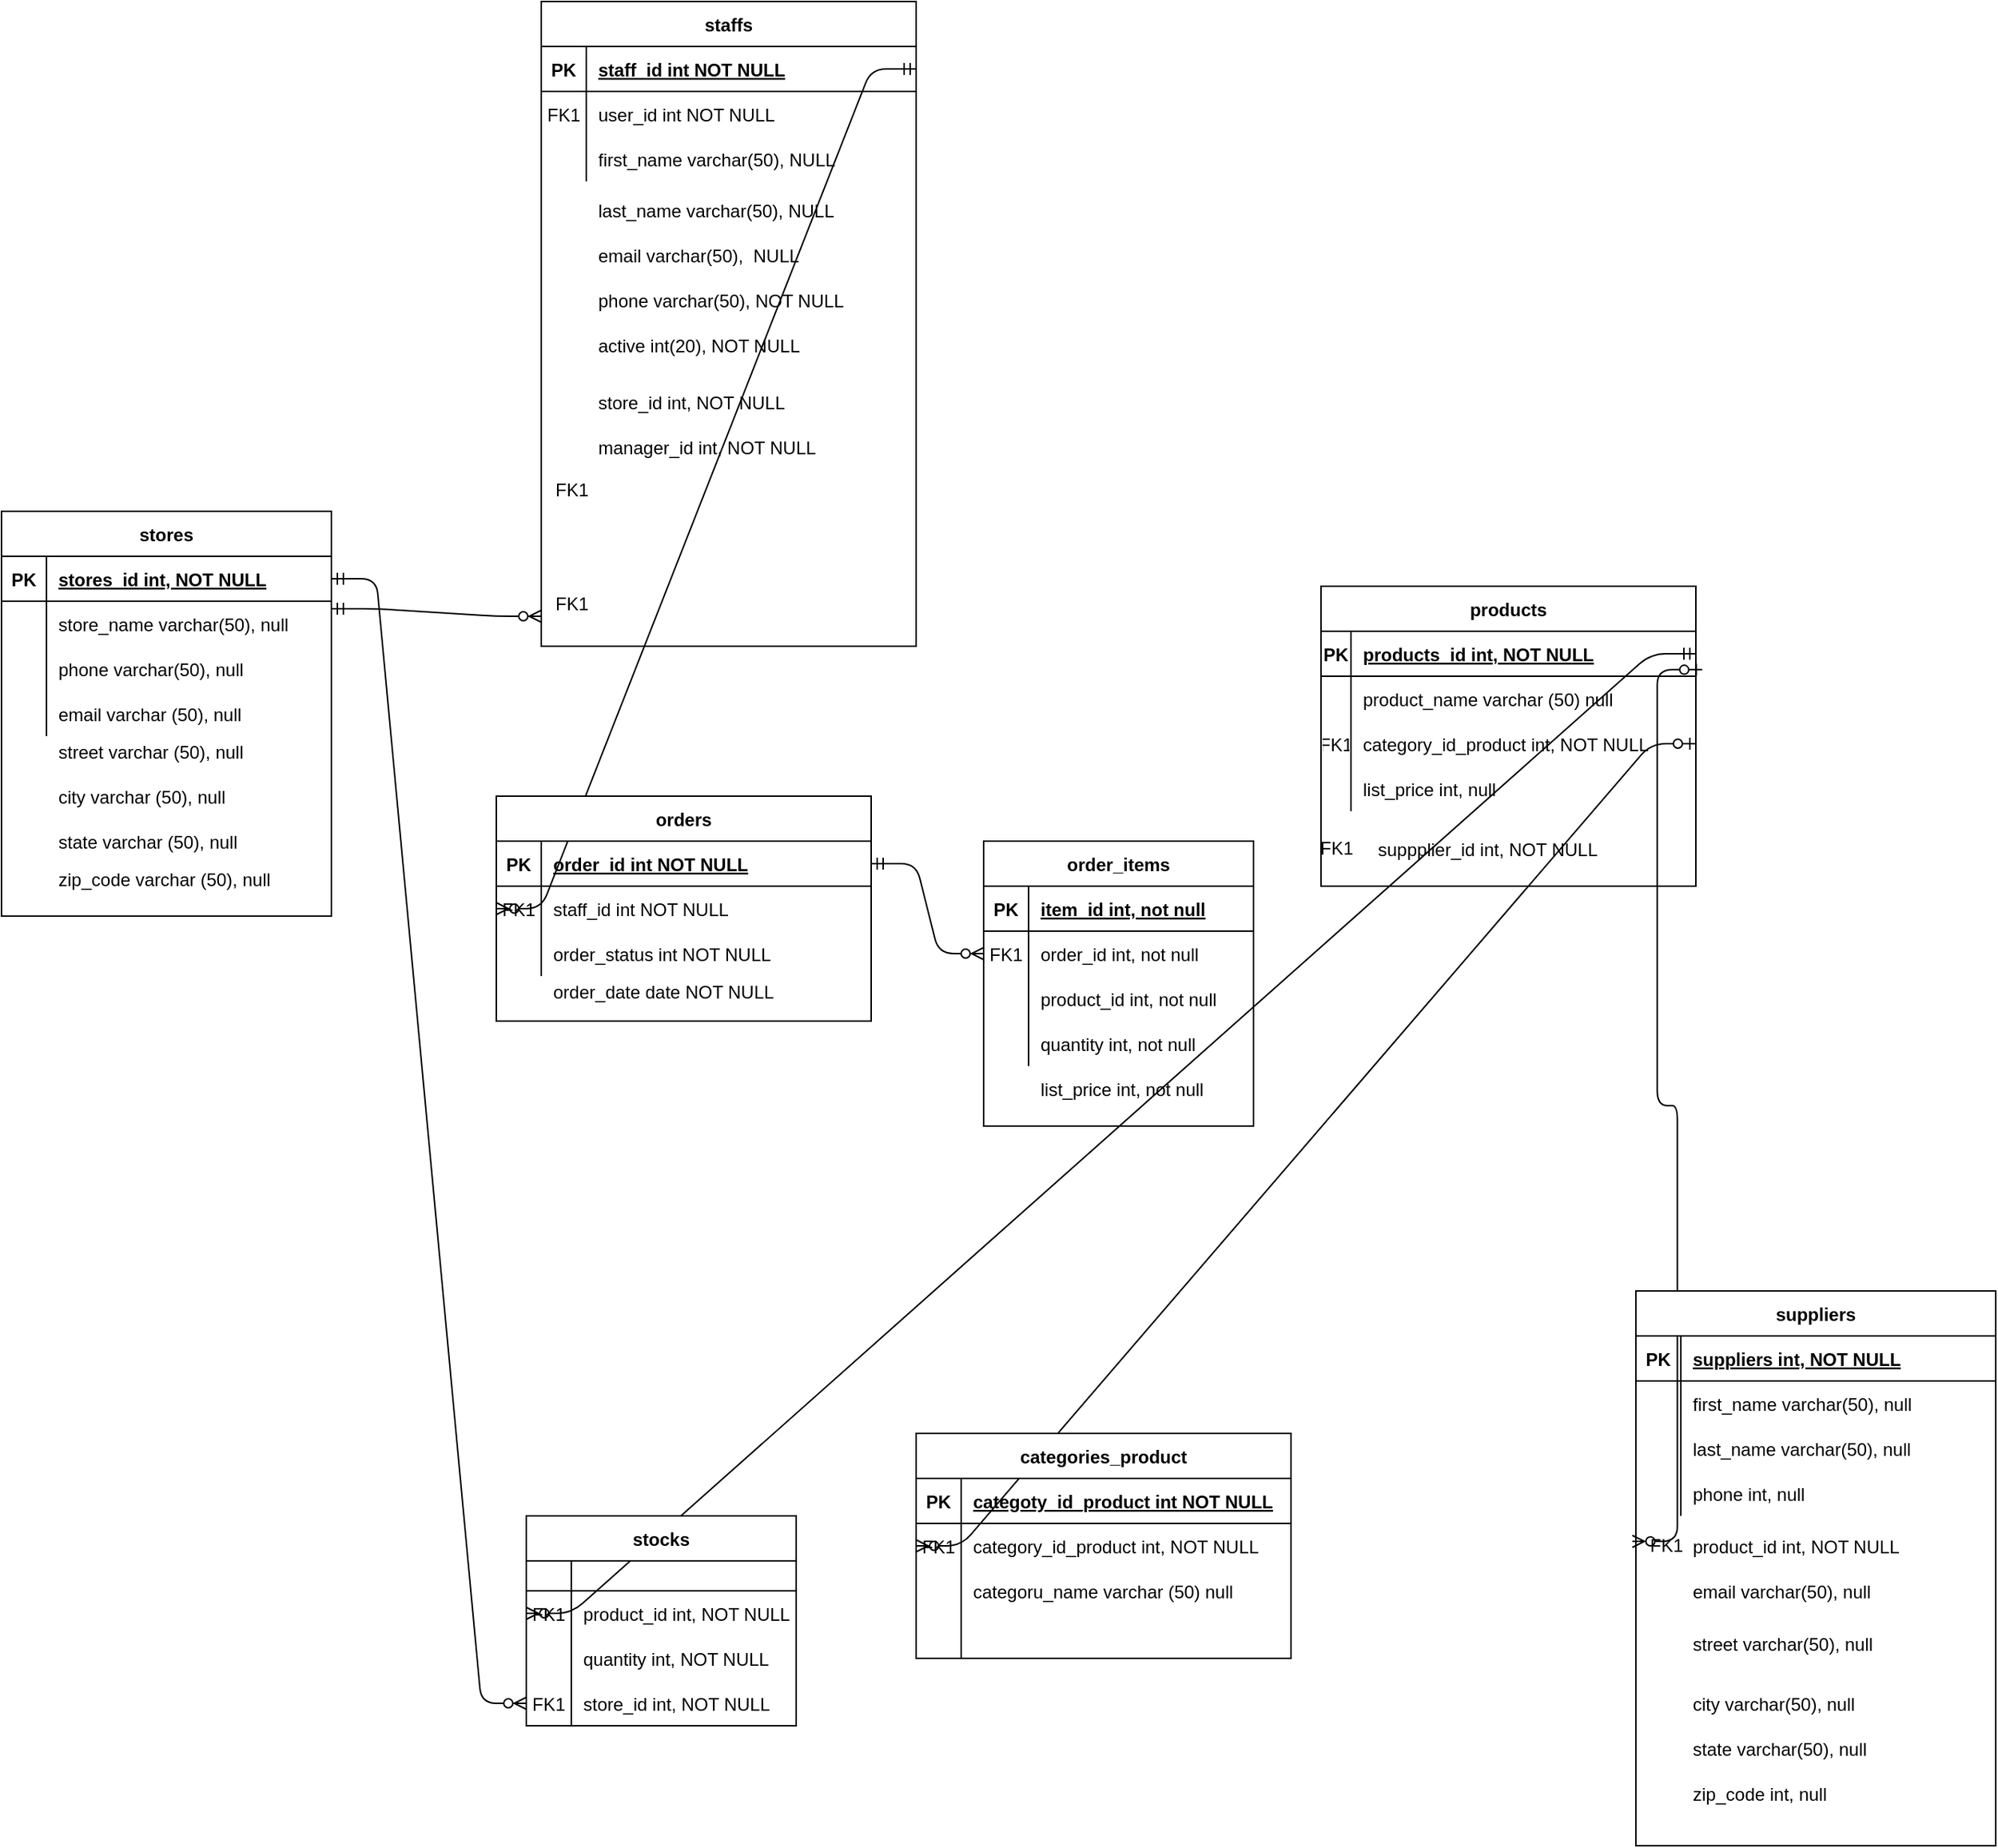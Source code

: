 <mxfile version="13.7.8" type="github">
  <diagram id="R2lEEEUBdFMjLlhIrx00" name="Page-1">
    <mxGraphModel dx="1304" dy="1667" grid="1" gridSize="10" guides="1" tooltips="1" connect="1" arrows="1" fold="1" page="1" pageScale="1" pageWidth="850" pageHeight="1100" math="0" shadow="0" extFonts="Permanent Marker^https://fonts.googleapis.com/css?family=Permanent+Marker">
      <root>
        <mxCell id="0" />
        <mxCell id="1" parent="0" />
        <mxCell id="LFZtAIbphkrmjU9u23mH-80" value="" style="edgeStyle=entityRelationEdgeStyle;fontSize=12;html=1;endArrow=ERzeroToMany;startArrow=ERmandOne;" parent="1" edge="1">
          <mxGeometry width="100" height="100" relative="1" as="geometry">
            <mxPoint x="310" y="375" as="sourcePoint" />
            <mxPoint x="450" y="380" as="targetPoint" />
          </mxGeometry>
        </mxCell>
        <mxCell id="LFZtAIbphkrmjU9u23mH-106" value="" style="edgeStyle=entityRelationEdgeStyle;fontSize=12;html=1;endArrow=ERzeroToMany;startArrow=ERmandOne;exitX=1;exitY=0.5;exitDx=0;exitDy=0;entryX=0;entryY=0.5;entryDx=0;entryDy=0;" parent="1" source="C-vyLk0tnHw3VtMMgP7b-14" target="LFZtAIbphkrmjU9u23mH-85" edge="1">
          <mxGeometry width="100" height="100" relative="1" as="geometry">
            <mxPoint x="395" y="790" as="sourcePoint" />
            <mxPoint x="130" y="645" as="targetPoint" />
          </mxGeometry>
        </mxCell>
        <mxCell id="LFZtAIbphkrmjU9u23mH-135" value="" style="edgeStyle=entityRelationEdgeStyle;fontSize=12;html=1;endArrow=ERzeroToMany;startArrow=ERmandOne;entryX=0;entryY=0.5;entryDx=0;entryDy=0;exitX=1;exitY=0.5;exitDx=0;exitDy=0;" parent="1" source="LFZtAIbphkrmjU9u23mH-43" target="LFZtAIbphkrmjU9u23mH-132" edge="1">
          <mxGeometry width="100" height="100" relative="1" as="geometry">
            <mxPoint x="326" y="350" as="sourcePoint" />
            <mxPoint x="840" y="450" as="targetPoint" />
          </mxGeometry>
        </mxCell>
        <mxCell id="LFZtAIbphkrmjU9u23mH-155" value="" style="edgeStyle=entityRelationEdgeStyle;fontSize=12;html=1;endArrow=ERzeroToMany;startArrow=ERmandOne;exitX=1;exitY=0.5;exitDx=0;exitDy=0;entryX=0;entryY=0.5;entryDx=0;entryDy=0;" parent="1" source="LFZtAIbphkrmjU9u23mH-141" target="LFZtAIbphkrmjU9u23mH-126" edge="1">
          <mxGeometry width="100" height="100" relative="1" as="geometry">
            <mxPoint x="40" y="870" as="sourcePoint" />
            <mxPoint x="280" y="930" as="targetPoint" />
          </mxGeometry>
        </mxCell>
        <mxCell id="LFZtAIbphkrmjU9u23mH-169" value="" style="edgeStyle=entityRelationEdgeStyle;fontSize=12;html=1;endArrow=ERzeroToMany;startArrow=ERzeroToOne;entryX=0;entryY=0.5;entryDx=0;entryDy=0;exitX=1;exitY=0.5;exitDx=0;exitDy=0;" parent="1" source="LFZtAIbphkrmjU9u23mH-147" target="LFZtAIbphkrmjU9u23mH-160" edge="1">
          <mxGeometry width="100" height="100" relative="1" as="geometry">
            <mxPoint x="1290" y="570" as="sourcePoint" />
            <mxPoint x="1050" y="830" as="targetPoint" />
          </mxGeometry>
        </mxCell>
        <mxCell id="LFZtAIbphkrmjU9u23mH-190" value="" style="edgeStyle=entityRelationEdgeStyle;fontSize=12;html=1;endArrow=ERzeroToMany;startArrow=ERzeroToOne;entryX=-0.058;entryY=0.35;entryDx=0;entryDy=0;entryPerimeter=0;exitX=1.017;exitY=-0.144;exitDx=0;exitDy=0;exitPerimeter=0;" parent="1" source="LFZtAIbphkrmjU9u23mH-144" target="LFZtAIbphkrmjU9u23mH-189" edge="1">
          <mxGeometry width="100" height="100" relative="1" as="geometry">
            <mxPoint x="1350" y="650" as="sourcePoint" />
            <mxPoint x="800" y="850" as="targetPoint" />
          </mxGeometry>
        </mxCell>
        <mxCell id="LFZtAIbphkrmjU9u23mH-193" value="" style="edgeStyle=entityRelationEdgeStyle;fontSize=12;html=1;endArrow=ERzeroToMany;startArrow=ERmandOne;exitX=1;exitY=0.5;exitDx=0;exitDy=0;entryX=0;entryY=0.5;entryDx=0;entryDy=0;" parent="1" source="C-vyLk0tnHw3VtMMgP7b-3" edge="1" target="C-vyLk0tnHw3VtMMgP7b-17">
          <mxGeometry width="100" height="100" relative="1" as="geometry">
            <mxPoint x="740" y="344" as="sourcePoint" />
            <mxPoint x="410" y="580" as="targetPoint" />
          </mxGeometry>
        </mxCell>
        <mxCell id="rHVu-XYcqnVRSP4EcwEc-2" value="" style="group" parent="1" vertex="1" connectable="0">
          <mxGeometry x="90" y="310" width="220" height="270" as="geometry" />
        </mxCell>
        <mxCell id="LFZtAIbphkrmjU9u23mH-42" value="stores" style="shape=table;startSize=30;container=1;collapsible=1;childLayout=tableLayout;fixedRows=1;rowLines=0;fontStyle=1;align=center;resizeLast=1;" parent="rHVu-XYcqnVRSP4EcwEc-2" vertex="1">
          <mxGeometry width="220" height="270" as="geometry" />
        </mxCell>
        <mxCell id="LFZtAIbphkrmjU9u23mH-43" value="" style="shape=partialRectangle;collapsible=0;dropTarget=0;pointerEvents=0;fillColor=none;top=0;left=0;bottom=1;right=0;points=[[0,0.5],[1,0.5]];portConstraint=eastwest;" parent="LFZtAIbphkrmjU9u23mH-42" vertex="1">
          <mxGeometry y="30" width="220" height="30" as="geometry" />
        </mxCell>
        <mxCell id="LFZtAIbphkrmjU9u23mH-44" value="PK" style="shape=partialRectangle;connectable=0;fillColor=none;top=0;left=0;bottom=0;right=0;fontStyle=1;overflow=hidden;" parent="LFZtAIbphkrmjU9u23mH-43" vertex="1">
          <mxGeometry width="30" height="30" as="geometry" />
        </mxCell>
        <mxCell id="LFZtAIbphkrmjU9u23mH-45" value="stores_id int, NOT NULL" style="shape=partialRectangle;connectable=0;fillColor=none;top=0;left=0;bottom=0;right=0;align=left;spacingLeft=6;fontStyle=5;overflow=hidden;" parent="LFZtAIbphkrmjU9u23mH-43" vertex="1">
          <mxGeometry x="30" width="190" height="30" as="geometry" />
        </mxCell>
        <mxCell id="LFZtAIbphkrmjU9u23mH-46" value="" style="shape=partialRectangle;collapsible=0;dropTarget=0;pointerEvents=0;fillColor=none;top=0;left=0;bottom=0;right=0;points=[[0,0.5],[1,0.5]];portConstraint=eastwest;" parent="LFZtAIbphkrmjU9u23mH-42" vertex="1">
          <mxGeometry y="60" width="220" height="30" as="geometry" />
        </mxCell>
        <mxCell id="LFZtAIbphkrmjU9u23mH-47" value="" style="shape=partialRectangle;connectable=0;fillColor=none;top=0;left=0;bottom=0;right=0;editable=1;overflow=hidden;" parent="LFZtAIbphkrmjU9u23mH-46" vertex="1">
          <mxGeometry width="30" height="30" as="geometry" />
        </mxCell>
        <mxCell id="LFZtAIbphkrmjU9u23mH-48" value="store_name varchar(50), null" style="shape=partialRectangle;connectable=0;fillColor=none;top=0;left=0;bottom=0;right=0;align=left;spacingLeft=6;overflow=hidden;" parent="LFZtAIbphkrmjU9u23mH-46" vertex="1">
          <mxGeometry x="30" width="190" height="30" as="geometry" />
        </mxCell>
        <mxCell id="LFZtAIbphkrmjU9u23mH-49" value="" style="shape=partialRectangle;collapsible=0;dropTarget=0;pointerEvents=0;fillColor=none;top=0;left=0;bottom=0;right=0;points=[[0,0.5],[1,0.5]];portConstraint=eastwest;" parent="LFZtAIbphkrmjU9u23mH-42" vertex="1">
          <mxGeometry y="90" width="220" height="30" as="geometry" />
        </mxCell>
        <mxCell id="LFZtAIbphkrmjU9u23mH-50" value="" style="shape=partialRectangle;connectable=0;fillColor=none;top=0;left=0;bottom=0;right=0;editable=1;overflow=hidden;" parent="LFZtAIbphkrmjU9u23mH-49" vertex="1">
          <mxGeometry width="30" height="30" as="geometry" />
        </mxCell>
        <mxCell id="LFZtAIbphkrmjU9u23mH-51" value="phone varchar(50), null" style="shape=partialRectangle;connectable=0;fillColor=none;top=0;left=0;bottom=0;right=0;align=left;spacingLeft=6;overflow=hidden;" parent="LFZtAIbphkrmjU9u23mH-49" vertex="1">
          <mxGeometry x="30" width="190" height="30" as="geometry" />
        </mxCell>
        <mxCell id="LFZtAIbphkrmjU9u23mH-52" value="" style="shape=partialRectangle;collapsible=0;dropTarget=0;pointerEvents=0;fillColor=none;top=0;left=0;bottom=0;right=0;points=[[0,0.5],[1,0.5]];portConstraint=eastwest;" parent="LFZtAIbphkrmjU9u23mH-42" vertex="1">
          <mxGeometry y="120" width="220" height="30" as="geometry" />
        </mxCell>
        <mxCell id="LFZtAIbphkrmjU9u23mH-53" value="" style="shape=partialRectangle;connectable=0;fillColor=none;top=0;left=0;bottom=0;right=0;editable=1;overflow=hidden;" parent="LFZtAIbphkrmjU9u23mH-52" vertex="1">
          <mxGeometry width="30" height="30" as="geometry" />
        </mxCell>
        <mxCell id="LFZtAIbphkrmjU9u23mH-54" value="email varchar (50), null" style="shape=partialRectangle;connectable=0;fillColor=none;top=0;left=0;bottom=0;right=0;align=left;spacingLeft=6;overflow=hidden;" parent="LFZtAIbphkrmjU9u23mH-52" vertex="1">
          <mxGeometry x="30" width="190" height="30" as="geometry" />
        </mxCell>
        <mxCell id="LFZtAIbphkrmjU9u23mH-68" value="" style="shape=partialRectangle;collapsible=0;dropTarget=0;pointerEvents=0;fillColor=none;top=0;left=0;bottom=0;right=0;points=[[0,0.5],[1,0.5]];portConstraint=eastwest;" parent="rHVu-XYcqnVRSP4EcwEc-2" vertex="1">
          <mxGeometry y="145" width="220" height="30" as="geometry" />
        </mxCell>
        <mxCell id="LFZtAIbphkrmjU9u23mH-69" value="" style="shape=partialRectangle;connectable=0;fillColor=none;top=0;left=0;bottom=0;right=0;editable=1;overflow=hidden;" parent="LFZtAIbphkrmjU9u23mH-68" vertex="1">
          <mxGeometry width="30" height="30" as="geometry" />
        </mxCell>
        <mxCell id="LFZtAIbphkrmjU9u23mH-70" value="street varchar (50), null" style="shape=partialRectangle;connectable=0;fillColor=none;top=0;left=0;bottom=0;right=0;align=left;spacingLeft=6;overflow=hidden;" parent="LFZtAIbphkrmjU9u23mH-68" vertex="1">
          <mxGeometry x="30" width="190" height="30" as="geometry" />
        </mxCell>
        <mxCell id="LFZtAIbphkrmjU9u23mH-71" value="" style="shape=partialRectangle;collapsible=0;dropTarget=0;pointerEvents=0;fillColor=none;top=0;left=0;bottom=0;right=0;points=[[0,0.5],[1,0.5]];portConstraint=eastwest;" parent="rHVu-XYcqnVRSP4EcwEc-2" vertex="1">
          <mxGeometry y="175" width="220" height="30" as="geometry" />
        </mxCell>
        <mxCell id="LFZtAIbphkrmjU9u23mH-72" value="" style="shape=partialRectangle;connectable=0;fillColor=none;top=0;left=0;bottom=0;right=0;editable=1;overflow=hidden;" parent="LFZtAIbphkrmjU9u23mH-71" vertex="1">
          <mxGeometry width="30" height="30" as="geometry" />
        </mxCell>
        <mxCell id="LFZtAIbphkrmjU9u23mH-73" value="city varchar (50), null" style="shape=partialRectangle;connectable=0;fillColor=none;top=0;left=0;bottom=0;right=0;align=left;spacingLeft=6;overflow=hidden;" parent="LFZtAIbphkrmjU9u23mH-71" vertex="1">
          <mxGeometry x="30" width="190" height="30" as="geometry" />
        </mxCell>
        <mxCell id="LFZtAIbphkrmjU9u23mH-74" value="" style="shape=partialRectangle;collapsible=0;dropTarget=0;pointerEvents=0;fillColor=none;top=0;left=0;bottom=0;right=0;points=[[0,0.5],[1,0.5]];portConstraint=eastwest;" parent="rHVu-XYcqnVRSP4EcwEc-2" vertex="1">
          <mxGeometry y="205" width="220" height="30" as="geometry" />
        </mxCell>
        <mxCell id="LFZtAIbphkrmjU9u23mH-75" value="" style="shape=partialRectangle;connectable=0;fillColor=none;top=0;left=0;bottom=0;right=0;editable=1;overflow=hidden;" parent="LFZtAIbphkrmjU9u23mH-74" vertex="1">
          <mxGeometry width="30" height="30" as="geometry" />
        </mxCell>
        <mxCell id="LFZtAIbphkrmjU9u23mH-76" value="state varchar (50), null" style="shape=partialRectangle;connectable=0;fillColor=none;top=0;left=0;bottom=0;right=0;align=left;spacingLeft=6;overflow=hidden;" parent="LFZtAIbphkrmjU9u23mH-74" vertex="1">
          <mxGeometry x="30" width="190" height="30" as="geometry" />
        </mxCell>
        <mxCell id="LFZtAIbphkrmjU9u23mH-77" value="" style="shape=partialRectangle;collapsible=0;dropTarget=0;pointerEvents=0;fillColor=none;top=0;left=0;bottom=0;right=0;points=[[0,0.5],[1,0.5]];portConstraint=eastwest;" parent="rHVu-XYcqnVRSP4EcwEc-2" vertex="1">
          <mxGeometry y="230" width="220" height="30" as="geometry" />
        </mxCell>
        <mxCell id="LFZtAIbphkrmjU9u23mH-78" value="" style="shape=partialRectangle;connectable=0;fillColor=none;top=0;left=0;bottom=0;right=0;editable=1;overflow=hidden;" parent="LFZtAIbphkrmjU9u23mH-77" vertex="1">
          <mxGeometry width="30" height="30" as="geometry" />
        </mxCell>
        <mxCell id="LFZtAIbphkrmjU9u23mH-79" value="zip_code varchar (50), null" style="shape=partialRectangle;connectable=0;fillColor=none;top=0;left=0;bottom=0;right=0;align=left;spacingLeft=6;overflow=hidden;" parent="LFZtAIbphkrmjU9u23mH-77" vertex="1">
          <mxGeometry x="30" width="190" height="30" as="geometry" />
        </mxCell>
        <mxCell id="rHVu-XYcqnVRSP4EcwEc-4" value="" style="group" parent="1" vertex="1" connectable="0">
          <mxGeometry x="450" y="-30" width="250" height="430" as="geometry" />
        </mxCell>
        <mxCell id="C-vyLk0tnHw3VtMMgP7b-2" value="staffs" style="shape=table;startSize=30;container=1;collapsible=1;childLayout=tableLayout;fixedRows=1;rowLines=0;fontStyle=1;align=center;resizeLast=1;" parent="rHVu-XYcqnVRSP4EcwEc-4" vertex="1">
          <mxGeometry width="250" height="430.0" as="geometry" />
        </mxCell>
        <mxCell id="C-vyLk0tnHw3VtMMgP7b-3" value="" style="shape=partialRectangle;collapsible=0;dropTarget=0;pointerEvents=0;fillColor=none;points=[[0,0.5],[1,0.5]];portConstraint=eastwest;top=0;left=0;right=0;bottom=1;" parent="C-vyLk0tnHw3VtMMgP7b-2" vertex="1">
          <mxGeometry y="30" width="250" height="30" as="geometry" />
        </mxCell>
        <mxCell id="C-vyLk0tnHw3VtMMgP7b-4" value="PK" style="shape=partialRectangle;overflow=hidden;connectable=0;fillColor=none;top=0;left=0;bottom=0;right=0;fontStyle=1;" parent="C-vyLk0tnHw3VtMMgP7b-3" vertex="1">
          <mxGeometry width="30" height="30" as="geometry" />
        </mxCell>
        <mxCell id="C-vyLk0tnHw3VtMMgP7b-5" value="staff_id int NOT NULL" style="shape=partialRectangle;overflow=hidden;connectable=0;fillColor=none;top=0;left=0;bottom=0;right=0;align=left;spacingLeft=6;fontStyle=5;" parent="C-vyLk0tnHw3VtMMgP7b-3" vertex="1">
          <mxGeometry x="30" width="220" height="30" as="geometry" />
        </mxCell>
        <mxCell id="C-vyLk0tnHw3VtMMgP7b-6" value="" style="shape=partialRectangle;collapsible=0;dropTarget=0;pointerEvents=0;fillColor=none;points=[[0,0.5],[1,0.5]];portConstraint=eastwest;top=0;left=0;right=0;bottom=0;" parent="C-vyLk0tnHw3VtMMgP7b-2" vertex="1">
          <mxGeometry y="60" width="250" height="30" as="geometry" />
        </mxCell>
        <mxCell id="C-vyLk0tnHw3VtMMgP7b-7" value="FK1" style="shape=partialRectangle;overflow=hidden;connectable=0;fillColor=none;top=0;left=0;bottom=0;right=0;" parent="C-vyLk0tnHw3VtMMgP7b-6" vertex="1">
          <mxGeometry width="30" height="30" as="geometry" />
        </mxCell>
        <mxCell id="C-vyLk0tnHw3VtMMgP7b-8" value="user_id int NOT NULL" style="shape=partialRectangle;overflow=hidden;connectable=0;fillColor=none;top=0;left=0;bottom=0;right=0;align=left;spacingLeft=6;" parent="C-vyLk0tnHw3VtMMgP7b-6" vertex="1">
          <mxGeometry x="30" width="220" height="30" as="geometry" />
        </mxCell>
        <mxCell id="C-vyLk0tnHw3VtMMgP7b-9" value="" style="shape=partialRectangle;collapsible=0;dropTarget=0;pointerEvents=0;fillColor=none;points=[[0,0.5],[1,0.5]];portConstraint=eastwest;top=0;left=0;right=0;bottom=0;" parent="C-vyLk0tnHw3VtMMgP7b-2" vertex="1">
          <mxGeometry y="90" width="250" height="30" as="geometry" />
        </mxCell>
        <mxCell id="C-vyLk0tnHw3VtMMgP7b-10" value="" style="shape=partialRectangle;overflow=hidden;connectable=0;fillColor=none;top=0;left=0;bottom=0;right=0;" parent="C-vyLk0tnHw3VtMMgP7b-9" vertex="1">
          <mxGeometry width="30" height="30" as="geometry" />
        </mxCell>
        <mxCell id="C-vyLk0tnHw3VtMMgP7b-11" value="first_name varchar(50), NULL" style="shape=partialRectangle;overflow=hidden;connectable=0;fillColor=none;top=0;left=0;bottom=0;right=0;align=left;spacingLeft=6;" parent="C-vyLk0tnHw3VtMMgP7b-9" vertex="1">
          <mxGeometry x="30" width="220" height="30" as="geometry" />
        </mxCell>
        <mxCell id="LFZtAIbphkrmjU9u23mH-25" value="last_name varchar(50), NULL" style="shape=partialRectangle;overflow=hidden;connectable=0;fillColor=none;top=0;left=0;bottom=0;right=0;align=left;spacingLeft=6;" parent="rHVu-XYcqnVRSP4EcwEc-4" vertex="1">
          <mxGeometry x="30" y="120.005" width="220" height="37.941" as="geometry" />
        </mxCell>
        <mxCell id="LFZtAIbphkrmjU9u23mH-26" value="email varchar(50),  NULL" style="shape=partialRectangle;overflow=hidden;connectable=0;fillColor=none;top=0;left=0;bottom=0;right=0;align=left;spacingLeft=6;" parent="rHVu-XYcqnVRSP4EcwEc-4" vertex="1">
          <mxGeometry x="30" y="149.996" width="220" height="37.941" as="geometry" />
        </mxCell>
        <mxCell id="LFZtAIbphkrmjU9u23mH-27" value="phone varchar(50), NOT NULL" style="shape=partialRectangle;overflow=hidden;connectable=0;fillColor=none;top=0;left=0;bottom=0;right=0;align=left;spacingLeft=6;" parent="rHVu-XYcqnVRSP4EcwEc-4" vertex="1">
          <mxGeometry x="30" y="179.997" width="220" height="37.941" as="geometry" />
        </mxCell>
        <mxCell id="LFZtAIbphkrmjU9u23mH-28" value="active int(20), NOT NULL" style="shape=partialRectangle;overflow=hidden;connectable=0;fillColor=none;top=0;left=0;bottom=0;right=0;align=left;spacingLeft=6;" parent="rHVu-XYcqnVRSP4EcwEc-4" vertex="1">
          <mxGeometry x="30" y="209.998" width="220" height="37.941" as="geometry" />
        </mxCell>
        <mxCell id="LFZtAIbphkrmjU9u23mH-29" value="store_id int, NOT NULL" style="shape=partialRectangle;overflow=hidden;connectable=0;fillColor=none;top=0;left=0;bottom=0;right=0;align=left;spacingLeft=6;" parent="rHVu-XYcqnVRSP4EcwEc-4" vertex="1">
          <mxGeometry x="30" y="247.939" width="220" height="37.941" as="geometry" />
        </mxCell>
        <mxCell id="LFZtAIbphkrmjU9u23mH-30" value="manager_id int, NOT NULL" style="shape=partialRectangle;overflow=hidden;connectable=0;fillColor=none;top=0;left=0;bottom=0;right=0;align=left;spacingLeft=6;" parent="rHVu-XYcqnVRSP4EcwEc-4" vertex="1">
          <mxGeometry x="30" y="278.231" width="220" height="37.941" as="geometry" />
        </mxCell>
        <mxCell id="LFZtAIbphkrmjU9u23mH-33" value="FK1" style="text;html=1;align=center;verticalAlign=middle;resizable=0;points=[];autosize=1;" parent="rHVu-XYcqnVRSP4EcwEc-4" vertex="1">
          <mxGeometry y="392.059" width="40" height="20" as="geometry" />
        </mxCell>
        <mxCell id="LFZtAIbphkrmjU9u23mH-34" value="FK1" style="text;html=1;align=center;verticalAlign=middle;resizable=0;points=[];autosize=1;" parent="rHVu-XYcqnVRSP4EcwEc-4" vertex="1">
          <mxGeometry y="316.176" width="40" height="20" as="geometry" />
        </mxCell>
        <mxCell id="rHVu-XYcqnVRSP4EcwEc-6" value="" style="group" parent="1" vertex="1" connectable="0">
          <mxGeometry x="970" y="360" width="250" height="200" as="geometry" />
        </mxCell>
        <mxCell id="LFZtAIbphkrmjU9u23mH-153" value="suppplier_id int, NOT NULL" style="shape=partialRectangle;connectable=0;fillColor=none;top=0;left=0;bottom=0;right=0;align=left;spacingLeft=6;overflow=hidden;" parent="rHVu-XYcqnVRSP4EcwEc-6" vertex="1">
          <mxGeometry x="30" y="160" width="220" height="30" as="geometry" />
        </mxCell>
        <mxCell id="LFZtAIbphkrmjU9u23mH-154" value="FK1" style="text;html=1;align=center;verticalAlign=middle;resizable=0;points=[];autosize=1;" parent="rHVu-XYcqnVRSP4EcwEc-6" vertex="1">
          <mxGeometry x="-10" y="165" width="40" height="20" as="geometry" />
        </mxCell>
        <mxCell id="LFZtAIbphkrmjU9u23mH-140" value="products" style="shape=table;startSize=30;container=1;collapsible=1;childLayout=tableLayout;fixedRows=1;rowLines=0;fontStyle=1;align=center;resizeLast=1;" parent="rHVu-XYcqnVRSP4EcwEc-6" vertex="1">
          <mxGeometry width="250" height="200" as="geometry" />
        </mxCell>
        <mxCell id="LFZtAIbphkrmjU9u23mH-141" value="" style="shape=partialRectangle;collapsible=0;dropTarget=0;pointerEvents=0;fillColor=none;top=0;left=0;bottom=1;right=0;points=[[0,0.5],[1,0.5]];portConstraint=eastwest;" parent="LFZtAIbphkrmjU9u23mH-140" vertex="1">
          <mxGeometry y="30" width="250" height="30" as="geometry" />
        </mxCell>
        <mxCell id="LFZtAIbphkrmjU9u23mH-142" value="PK" style="shape=partialRectangle;connectable=0;fillColor=none;top=0;left=0;bottom=0;right=0;fontStyle=1;overflow=hidden;" parent="LFZtAIbphkrmjU9u23mH-141" vertex="1">
          <mxGeometry width="20" height="30" as="geometry" />
        </mxCell>
        <mxCell id="LFZtAIbphkrmjU9u23mH-143" value="products_id int, NOT NULL" style="shape=partialRectangle;connectable=0;fillColor=none;top=0;left=0;bottom=0;right=0;align=left;spacingLeft=6;fontStyle=5;overflow=hidden;" parent="LFZtAIbphkrmjU9u23mH-141" vertex="1">
          <mxGeometry x="20" width="230" height="30" as="geometry" />
        </mxCell>
        <mxCell id="LFZtAIbphkrmjU9u23mH-144" value="" style="shape=partialRectangle;collapsible=0;dropTarget=0;pointerEvents=0;fillColor=none;top=0;left=0;bottom=0;right=0;points=[[0,0.5],[1,0.5]];portConstraint=eastwest;" parent="LFZtAIbphkrmjU9u23mH-140" vertex="1">
          <mxGeometry y="60" width="250" height="30" as="geometry" />
        </mxCell>
        <mxCell id="LFZtAIbphkrmjU9u23mH-145" value="" style="shape=partialRectangle;connectable=0;fillColor=none;top=0;left=0;bottom=0;right=0;editable=1;overflow=hidden;" parent="LFZtAIbphkrmjU9u23mH-144" vertex="1">
          <mxGeometry width="20" height="30" as="geometry" />
        </mxCell>
        <mxCell id="LFZtAIbphkrmjU9u23mH-146" value="product_name varchar (50) null" style="shape=partialRectangle;connectable=0;fillColor=none;top=0;left=0;bottom=0;right=0;align=left;spacingLeft=6;overflow=hidden;" parent="LFZtAIbphkrmjU9u23mH-144" vertex="1">
          <mxGeometry x="20" width="230" height="30" as="geometry" />
        </mxCell>
        <mxCell id="LFZtAIbphkrmjU9u23mH-147" value="" style="shape=partialRectangle;collapsible=0;dropTarget=0;pointerEvents=0;fillColor=none;top=0;left=0;bottom=0;right=0;points=[[0,0.5],[1,0.5]];portConstraint=eastwest;" parent="LFZtAIbphkrmjU9u23mH-140" vertex="1">
          <mxGeometry y="90" width="250" height="30" as="geometry" />
        </mxCell>
        <mxCell id="LFZtAIbphkrmjU9u23mH-148" value="FK1" style="shape=partialRectangle;connectable=0;fillColor=none;top=0;left=0;bottom=0;right=0;editable=1;overflow=hidden;" parent="LFZtAIbphkrmjU9u23mH-147" vertex="1">
          <mxGeometry width="20" height="30" as="geometry" />
        </mxCell>
        <mxCell id="LFZtAIbphkrmjU9u23mH-149" value="category_id_product int, NOT NULL" style="shape=partialRectangle;connectable=0;fillColor=none;top=0;left=0;bottom=0;right=0;align=left;spacingLeft=6;overflow=hidden;" parent="LFZtAIbphkrmjU9u23mH-147" vertex="1">
          <mxGeometry x="20" width="230" height="30" as="geometry" />
        </mxCell>
        <mxCell id="LFZtAIbphkrmjU9u23mH-150" value="" style="shape=partialRectangle;collapsible=0;dropTarget=0;pointerEvents=0;fillColor=none;top=0;left=0;bottom=0;right=0;points=[[0,0.5],[1,0.5]];portConstraint=eastwest;" parent="LFZtAIbphkrmjU9u23mH-140" vertex="1">
          <mxGeometry y="120" width="250" height="30" as="geometry" />
        </mxCell>
        <mxCell id="LFZtAIbphkrmjU9u23mH-151" value="" style="shape=partialRectangle;connectable=0;fillColor=none;top=0;left=0;bottom=0;right=0;editable=1;overflow=hidden;" parent="LFZtAIbphkrmjU9u23mH-150" vertex="1">
          <mxGeometry width="20" height="30" as="geometry" />
        </mxCell>
        <mxCell id="LFZtAIbphkrmjU9u23mH-152" value="list_price int, null" style="shape=partialRectangle;connectable=0;fillColor=none;top=0;left=0;bottom=0;right=0;align=left;spacingLeft=6;overflow=hidden;" parent="LFZtAIbphkrmjU9u23mH-150" vertex="1">
          <mxGeometry x="20" width="230" height="30" as="geometry" />
        </mxCell>
        <mxCell id="rHVu-XYcqnVRSP4EcwEc-7" value="" style="group" parent="1" vertex="1" connectable="0">
          <mxGeometry x="745" y="530" width="180" height="190" as="geometry" />
        </mxCell>
        <mxCell id="LFZtAIbphkrmjU9u23mH-104" value="list_price int, not null" style="shape=partialRectangle;connectable=0;fillColor=none;top=0;left=0;bottom=0;right=0;align=left;spacingLeft=6;overflow=hidden;" parent="rHVu-XYcqnVRSP4EcwEc-7" vertex="1">
          <mxGeometry x="30" y="150" width="150" height="30" as="geometry" />
        </mxCell>
        <mxCell id="LFZtAIbphkrmjU9u23mH-81" value="order_items" style="shape=table;startSize=30;container=1;collapsible=1;childLayout=tableLayout;fixedRows=1;rowLines=0;fontStyle=1;align=center;resizeLast=1;" parent="rHVu-XYcqnVRSP4EcwEc-7" vertex="1">
          <mxGeometry width="180" height="190" as="geometry" />
        </mxCell>
        <mxCell id="LFZtAIbphkrmjU9u23mH-82" value="" style="shape=partialRectangle;collapsible=0;dropTarget=0;pointerEvents=0;fillColor=none;top=0;left=0;bottom=1;right=0;points=[[0,0.5],[1,0.5]];portConstraint=eastwest;" parent="LFZtAIbphkrmjU9u23mH-81" vertex="1">
          <mxGeometry y="30" width="180" height="30" as="geometry" />
        </mxCell>
        <mxCell id="LFZtAIbphkrmjU9u23mH-83" value="PK" style="shape=partialRectangle;connectable=0;fillColor=none;top=0;left=0;bottom=0;right=0;fontStyle=1;overflow=hidden;" parent="LFZtAIbphkrmjU9u23mH-82" vertex="1">
          <mxGeometry width="30" height="30" as="geometry" />
        </mxCell>
        <mxCell id="LFZtAIbphkrmjU9u23mH-84" value="item_id int, not null" style="shape=partialRectangle;connectable=0;fillColor=none;top=0;left=0;bottom=0;right=0;align=left;spacingLeft=6;fontStyle=5;overflow=hidden;" parent="LFZtAIbphkrmjU9u23mH-82" vertex="1">
          <mxGeometry x="30" width="150" height="30" as="geometry" />
        </mxCell>
        <mxCell id="LFZtAIbphkrmjU9u23mH-85" value="" style="shape=partialRectangle;collapsible=0;dropTarget=0;pointerEvents=0;fillColor=none;top=0;left=0;bottom=0;right=0;points=[[0,0.5],[1,0.5]];portConstraint=eastwest;" parent="LFZtAIbphkrmjU9u23mH-81" vertex="1">
          <mxGeometry y="60" width="180" height="30" as="geometry" />
        </mxCell>
        <mxCell id="LFZtAIbphkrmjU9u23mH-86" value="FK1" style="shape=partialRectangle;connectable=0;fillColor=none;top=0;left=0;bottom=0;right=0;editable=1;overflow=hidden;" parent="LFZtAIbphkrmjU9u23mH-85" vertex="1">
          <mxGeometry width="30" height="30" as="geometry" />
        </mxCell>
        <mxCell id="LFZtAIbphkrmjU9u23mH-87" value="order_id int, not null" style="shape=partialRectangle;connectable=0;fillColor=none;top=0;left=0;bottom=0;right=0;align=left;spacingLeft=6;overflow=hidden;" parent="LFZtAIbphkrmjU9u23mH-85" vertex="1">
          <mxGeometry x="30" width="150" height="30" as="geometry" />
        </mxCell>
        <mxCell id="LFZtAIbphkrmjU9u23mH-88" value="" style="shape=partialRectangle;collapsible=0;dropTarget=0;pointerEvents=0;fillColor=none;top=0;left=0;bottom=0;right=0;points=[[0,0.5],[1,0.5]];portConstraint=eastwest;" parent="LFZtAIbphkrmjU9u23mH-81" vertex="1">
          <mxGeometry y="90" width="180" height="30" as="geometry" />
        </mxCell>
        <mxCell id="LFZtAIbphkrmjU9u23mH-89" value="" style="shape=partialRectangle;connectable=0;fillColor=none;top=0;left=0;bottom=0;right=0;editable=1;overflow=hidden;" parent="LFZtAIbphkrmjU9u23mH-88" vertex="1">
          <mxGeometry width="30" height="30" as="geometry" />
        </mxCell>
        <mxCell id="LFZtAIbphkrmjU9u23mH-90" value="product_id int, not null" style="shape=partialRectangle;connectable=0;fillColor=none;top=0;left=0;bottom=0;right=0;align=left;spacingLeft=6;overflow=hidden;" parent="LFZtAIbphkrmjU9u23mH-88" vertex="1">
          <mxGeometry x="30" width="150" height="30" as="geometry" />
        </mxCell>
        <mxCell id="LFZtAIbphkrmjU9u23mH-91" value="" style="shape=partialRectangle;collapsible=0;dropTarget=0;pointerEvents=0;fillColor=none;top=0;left=0;bottom=0;right=0;points=[[0,0.5],[1,0.5]];portConstraint=eastwest;" parent="LFZtAIbphkrmjU9u23mH-81" vertex="1">
          <mxGeometry y="120" width="180" height="30" as="geometry" />
        </mxCell>
        <mxCell id="LFZtAIbphkrmjU9u23mH-92" value="" style="shape=partialRectangle;connectable=0;fillColor=none;top=0;left=0;bottom=0;right=0;editable=1;overflow=hidden;" parent="LFZtAIbphkrmjU9u23mH-91" vertex="1">
          <mxGeometry width="30" height="30" as="geometry" />
        </mxCell>
        <mxCell id="LFZtAIbphkrmjU9u23mH-93" value="quantity int, not null" style="shape=partialRectangle;connectable=0;fillColor=none;top=0;left=0;bottom=0;right=0;align=left;spacingLeft=6;overflow=hidden;" parent="LFZtAIbphkrmjU9u23mH-91" vertex="1">
          <mxGeometry x="30" width="150" height="30" as="geometry" />
        </mxCell>
        <mxCell id="rHVu-XYcqnVRSP4EcwEc-8" value="" style="group" parent="1" vertex="1" connectable="0">
          <mxGeometry x="420" y="500" width="250" height="210" as="geometry" />
        </mxCell>
        <mxCell id="LFZtAIbphkrmjU9u23mH-35" value="order_date date NOT NULL" style="shape=partialRectangle;overflow=hidden;connectable=0;fillColor=none;top=0;left=0;bottom=0;right=0;align=left;spacingLeft=6;" parent="rHVu-XYcqnVRSP4EcwEc-8" vertex="1">
          <mxGeometry x="30" y="115" width="220" height="30" as="geometry" />
        </mxCell>
        <mxCell id="C-vyLk0tnHw3VtMMgP7b-13" value="orders" style="shape=table;startSize=30;container=1;collapsible=1;childLayout=tableLayout;fixedRows=1;rowLines=0;fontStyle=1;align=center;resizeLast=1;" parent="rHVu-XYcqnVRSP4EcwEc-8" vertex="1">
          <mxGeometry width="250" height="150" as="geometry" />
        </mxCell>
        <mxCell id="C-vyLk0tnHw3VtMMgP7b-14" value="" style="shape=partialRectangle;collapsible=0;dropTarget=0;pointerEvents=0;fillColor=none;points=[[0,0.5],[1,0.5]];portConstraint=eastwest;top=0;left=0;right=0;bottom=1;" parent="C-vyLk0tnHw3VtMMgP7b-13" vertex="1">
          <mxGeometry y="30" width="250" height="30" as="geometry" />
        </mxCell>
        <mxCell id="C-vyLk0tnHw3VtMMgP7b-15" value="PK" style="shape=partialRectangle;overflow=hidden;connectable=0;fillColor=none;top=0;left=0;bottom=0;right=0;fontStyle=1;" parent="C-vyLk0tnHw3VtMMgP7b-14" vertex="1">
          <mxGeometry width="30" height="30" as="geometry" />
        </mxCell>
        <mxCell id="C-vyLk0tnHw3VtMMgP7b-16" value="order_id int NOT NULL " style="shape=partialRectangle;overflow=hidden;connectable=0;fillColor=none;top=0;left=0;bottom=0;right=0;align=left;spacingLeft=6;fontStyle=5;" parent="C-vyLk0tnHw3VtMMgP7b-14" vertex="1">
          <mxGeometry x="30" width="220" height="30" as="geometry" />
        </mxCell>
        <mxCell id="C-vyLk0tnHw3VtMMgP7b-17" value="" style="shape=partialRectangle;collapsible=0;dropTarget=0;pointerEvents=0;fillColor=none;points=[[0,0.5],[1,0.5]];portConstraint=eastwest;top=0;left=0;right=0;bottom=0;" parent="C-vyLk0tnHw3VtMMgP7b-13" vertex="1">
          <mxGeometry y="60" width="250" height="30" as="geometry" />
        </mxCell>
        <mxCell id="C-vyLk0tnHw3VtMMgP7b-18" value="FK1" style="shape=partialRectangle;overflow=hidden;connectable=0;fillColor=none;top=0;left=0;bottom=0;right=0;" parent="C-vyLk0tnHw3VtMMgP7b-17" vertex="1">
          <mxGeometry width="30" height="30" as="geometry" />
        </mxCell>
        <mxCell id="C-vyLk0tnHw3VtMMgP7b-19" value="staff_id int NOT NULL" style="shape=partialRectangle;overflow=hidden;connectable=0;fillColor=none;top=0;left=0;bottom=0;right=0;align=left;spacingLeft=6;" parent="C-vyLk0tnHw3VtMMgP7b-17" vertex="1">
          <mxGeometry x="30" width="220" height="30" as="geometry" />
        </mxCell>
        <mxCell id="C-vyLk0tnHw3VtMMgP7b-20" value="" style="shape=partialRectangle;collapsible=0;dropTarget=0;pointerEvents=0;fillColor=none;points=[[0,0.5],[1,0.5]];portConstraint=eastwest;top=0;left=0;right=0;bottom=0;" parent="C-vyLk0tnHw3VtMMgP7b-13" vertex="1">
          <mxGeometry y="90" width="250" height="30" as="geometry" />
        </mxCell>
        <mxCell id="C-vyLk0tnHw3VtMMgP7b-21" value="" style="shape=partialRectangle;overflow=hidden;connectable=0;fillColor=none;top=0;left=0;bottom=0;right=0;" parent="C-vyLk0tnHw3VtMMgP7b-20" vertex="1">
          <mxGeometry width="30" height="30" as="geometry" />
        </mxCell>
        <mxCell id="C-vyLk0tnHw3VtMMgP7b-22" value="order_status int NOT NULL" style="shape=partialRectangle;overflow=hidden;connectable=0;fillColor=none;top=0;left=0;bottom=0;right=0;align=left;spacingLeft=6;" parent="C-vyLk0tnHw3VtMMgP7b-20" vertex="1">
          <mxGeometry x="30" width="220" height="30" as="geometry" />
        </mxCell>
        <mxCell id="rHVu-XYcqnVRSP4EcwEc-9" value="" style="group" parent="1" vertex="1" connectable="0">
          <mxGeometry x="1180" y="830" width="240" height="370" as="geometry" />
        </mxCell>
        <mxCell id="LFZtAIbphkrmjU9u23mH-170" value="suppliers" style="shape=table;startSize=30;container=1;collapsible=1;childLayout=tableLayout;fixedRows=1;rowLines=0;fontStyle=1;align=center;resizeLast=1;" parent="rHVu-XYcqnVRSP4EcwEc-9" vertex="1">
          <mxGeometry width="240" height="370" as="geometry" />
        </mxCell>
        <mxCell id="LFZtAIbphkrmjU9u23mH-171" value="" style="shape=partialRectangle;collapsible=0;dropTarget=0;pointerEvents=0;fillColor=none;top=0;left=0;bottom=1;right=0;points=[[0,0.5],[1,0.5]];portConstraint=eastwest;" parent="LFZtAIbphkrmjU9u23mH-170" vertex="1">
          <mxGeometry y="30" width="240" height="30" as="geometry" />
        </mxCell>
        <mxCell id="LFZtAIbphkrmjU9u23mH-172" value="PK" style="shape=partialRectangle;connectable=0;fillColor=none;top=0;left=0;bottom=0;right=0;fontStyle=1;overflow=hidden;" parent="LFZtAIbphkrmjU9u23mH-171" vertex="1">
          <mxGeometry width="30" height="30" as="geometry" />
        </mxCell>
        <mxCell id="LFZtAIbphkrmjU9u23mH-173" value="suppliers int, NOT NULL" style="shape=partialRectangle;connectable=0;fillColor=none;top=0;left=0;bottom=0;right=0;align=left;spacingLeft=6;fontStyle=5;overflow=hidden;" parent="LFZtAIbphkrmjU9u23mH-171" vertex="1">
          <mxGeometry x="30" width="210" height="30" as="geometry" />
        </mxCell>
        <mxCell id="LFZtAIbphkrmjU9u23mH-174" value="" style="shape=partialRectangle;collapsible=0;dropTarget=0;pointerEvents=0;fillColor=none;top=0;left=0;bottom=0;right=0;points=[[0,0.5],[1,0.5]];portConstraint=eastwest;" parent="LFZtAIbphkrmjU9u23mH-170" vertex="1">
          <mxGeometry y="60" width="240" height="30" as="geometry" />
        </mxCell>
        <mxCell id="LFZtAIbphkrmjU9u23mH-175" value="" style="shape=partialRectangle;connectable=0;fillColor=none;top=0;left=0;bottom=0;right=0;editable=1;overflow=hidden;" parent="LFZtAIbphkrmjU9u23mH-174" vertex="1">
          <mxGeometry width="30" height="30" as="geometry" />
        </mxCell>
        <mxCell id="LFZtAIbphkrmjU9u23mH-176" value="first_name varchar(50), null" style="shape=partialRectangle;connectable=0;fillColor=none;top=0;left=0;bottom=0;right=0;align=left;spacingLeft=6;overflow=hidden;" parent="LFZtAIbphkrmjU9u23mH-174" vertex="1">
          <mxGeometry x="30" width="210" height="30" as="geometry" />
        </mxCell>
        <mxCell id="LFZtAIbphkrmjU9u23mH-177" value="" style="shape=partialRectangle;collapsible=0;dropTarget=0;pointerEvents=0;fillColor=none;top=0;left=0;bottom=0;right=0;points=[[0,0.5],[1,0.5]];portConstraint=eastwest;" parent="LFZtAIbphkrmjU9u23mH-170" vertex="1">
          <mxGeometry y="90" width="240" height="30" as="geometry" />
        </mxCell>
        <mxCell id="LFZtAIbphkrmjU9u23mH-178" value="" style="shape=partialRectangle;connectable=0;fillColor=none;top=0;left=0;bottom=0;right=0;editable=1;overflow=hidden;" parent="LFZtAIbphkrmjU9u23mH-177" vertex="1">
          <mxGeometry width="30" height="30" as="geometry" />
        </mxCell>
        <mxCell id="LFZtAIbphkrmjU9u23mH-179" value="last_name varchar(50), null" style="shape=partialRectangle;connectable=0;fillColor=none;top=0;left=0;bottom=0;right=0;align=left;spacingLeft=6;overflow=hidden;" parent="LFZtAIbphkrmjU9u23mH-177" vertex="1">
          <mxGeometry x="30" width="210" height="30" as="geometry" />
        </mxCell>
        <mxCell id="LFZtAIbphkrmjU9u23mH-180" value="" style="shape=partialRectangle;collapsible=0;dropTarget=0;pointerEvents=0;fillColor=none;top=0;left=0;bottom=0;right=0;points=[[0,0.5],[1,0.5]];portConstraint=eastwest;" parent="LFZtAIbphkrmjU9u23mH-170" vertex="1">
          <mxGeometry y="120" width="240" height="30" as="geometry" />
        </mxCell>
        <mxCell id="LFZtAIbphkrmjU9u23mH-181" value="" style="shape=partialRectangle;connectable=0;fillColor=none;top=0;left=0;bottom=0;right=0;editable=1;overflow=hidden;" parent="LFZtAIbphkrmjU9u23mH-180" vertex="1">
          <mxGeometry width="30" height="30" as="geometry" />
        </mxCell>
        <mxCell id="LFZtAIbphkrmjU9u23mH-182" value="phone int, null" style="shape=partialRectangle;connectable=0;fillColor=none;top=0;left=0;bottom=0;right=0;align=left;spacingLeft=6;overflow=hidden;" parent="LFZtAIbphkrmjU9u23mH-180" vertex="1">
          <mxGeometry x="30" width="210" height="30" as="geometry" />
        </mxCell>
        <mxCell id="LFZtAIbphkrmjU9u23mH-183" value="product_id int, NOT NULL" style="shape=partialRectangle;connectable=0;fillColor=none;top=0;left=0;bottom=0;right=0;align=left;spacingLeft=6;overflow=hidden;" parent="rHVu-XYcqnVRSP4EcwEc-9" vertex="1">
          <mxGeometry x="30" y="155" width="210" height="30" as="geometry" />
        </mxCell>
        <mxCell id="LFZtAIbphkrmjU9u23mH-184" value="email varchar(50), null" style="shape=partialRectangle;connectable=0;fillColor=none;top=0;left=0;bottom=0;right=0;align=left;spacingLeft=6;overflow=hidden;" parent="rHVu-XYcqnVRSP4EcwEc-9" vertex="1">
          <mxGeometry x="30" y="185" width="210" height="30" as="geometry" />
        </mxCell>
        <mxCell id="LFZtAIbphkrmjU9u23mH-185" value="street varchar(50), null" style="shape=partialRectangle;connectable=0;fillColor=none;top=0;left=0;bottom=0;right=0;align=left;spacingLeft=6;overflow=hidden;" parent="rHVu-XYcqnVRSP4EcwEc-9" vertex="1">
          <mxGeometry x="30" y="220" width="210" height="30" as="geometry" />
        </mxCell>
        <mxCell id="LFZtAIbphkrmjU9u23mH-186" value="city varchar(50), null" style="shape=partialRectangle;connectable=0;fillColor=none;top=0;left=0;bottom=0;right=0;align=left;spacingLeft=6;overflow=hidden;" parent="rHVu-XYcqnVRSP4EcwEc-9" vertex="1">
          <mxGeometry x="30" y="260" width="210" height="30" as="geometry" />
        </mxCell>
        <mxCell id="LFZtAIbphkrmjU9u23mH-187" value="state varchar(50), null" style="shape=partialRectangle;connectable=0;fillColor=none;top=0;left=0;bottom=0;right=0;align=left;spacingLeft=6;overflow=hidden;" parent="rHVu-XYcqnVRSP4EcwEc-9" vertex="1">
          <mxGeometry x="30" y="290" width="210" height="30" as="geometry" />
        </mxCell>
        <mxCell id="LFZtAIbphkrmjU9u23mH-188" value="zip_code int, null" style="shape=partialRectangle;connectable=0;fillColor=none;top=0;left=0;bottom=0;right=0;align=left;spacingLeft=6;overflow=hidden;" parent="rHVu-XYcqnVRSP4EcwEc-9" vertex="1">
          <mxGeometry x="30" y="320" width="210" height="30" as="geometry" />
        </mxCell>
        <mxCell id="LFZtAIbphkrmjU9u23mH-189" value="FK1" style="text;html=1;align=center;verticalAlign=middle;resizable=0;points=[];autosize=1;" parent="rHVu-XYcqnVRSP4EcwEc-9" vertex="1">
          <mxGeometry y="160" width="40" height="20" as="geometry" />
        </mxCell>
        <mxCell id="rHVu-XYcqnVRSP4EcwEc-10" value="" style="group" parent="1" vertex="1" connectable="0">
          <mxGeometry x="700" y="925" width="250" height="115" as="geometry" />
        </mxCell>
        <mxCell id="LFZtAIbphkrmjU9u23mH-156" value="categories_product" style="shape=table;startSize=30;container=1;collapsible=1;childLayout=tableLayout;fixedRows=1;rowLines=0;fontStyle=1;align=center;resizeLast=1;" parent="rHVu-XYcqnVRSP4EcwEc-10" vertex="1">
          <mxGeometry width="250" height="150" as="geometry" />
        </mxCell>
        <mxCell id="LFZtAIbphkrmjU9u23mH-157" value="" style="shape=partialRectangle;collapsible=0;dropTarget=0;pointerEvents=0;fillColor=none;top=0;left=0;bottom=1;right=0;points=[[0,0.5],[1,0.5]];portConstraint=eastwest;" parent="LFZtAIbphkrmjU9u23mH-156" vertex="1">
          <mxGeometry y="30" width="250" height="30" as="geometry" />
        </mxCell>
        <mxCell id="LFZtAIbphkrmjU9u23mH-158" value="PK" style="shape=partialRectangle;connectable=0;fillColor=none;top=0;left=0;bottom=0;right=0;fontStyle=1;overflow=hidden;" parent="LFZtAIbphkrmjU9u23mH-157" vertex="1">
          <mxGeometry width="30" height="30" as="geometry" />
        </mxCell>
        <mxCell id="LFZtAIbphkrmjU9u23mH-159" value="categoty_id_product int NOT NULL" style="shape=partialRectangle;connectable=0;fillColor=none;top=0;left=0;bottom=0;right=0;align=left;spacingLeft=6;fontStyle=5;overflow=hidden;" parent="LFZtAIbphkrmjU9u23mH-157" vertex="1">
          <mxGeometry x="30" width="220" height="30" as="geometry" />
        </mxCell>
        <mxCell id="LFZtAIbphkrmjU9u23mH-160" value="" style="shape=partialRectangle;collapsible=0;dropTarget=0;pointerEvents=0;fillColor=none;top=0;left=0;bottom=0;right=0;points=[[0,0.5],[1,0.5]];portConstraint=eastwest;" parent="LFZtAIbphkrmjU9u23mH-156" vertex="1">
          <mxGeometry y="60" width="250" height="30" as="geometry" />
        </mxCell>
        <mxCell id="LFZtAIbphkrmjU9u23mH-161" value="FK1" style="shape=partialRectangle;connectable=0;fillColor=none;top=0;left=0;bottom=0;right=0;editable=1;overflow=hidden;" parent="LFZtAIbphkrmjU9u23mH-160" vertex="1">
          <mxGeometry width="30" height="30" as="geometry" />
        </mxCell>
        <mxCell id="LFZtAIbphkrmjU9u23mH-162" value="category_id_product int, NOT NULL" style="shape=partialRectangle;connectable=0;fillColor=none;top=0;left=0;bottom=0;right=0;align=left;spacingLeft=6;overflow=hidden;" parent="LFZtAIbphkrmjU9u23mH-160" vertex="1">
          <mxGeometry x="30" width="220" height="30" as="geometry" />
        </mxCell>
        <mxCell id="LFZtAIbphkrmjU9u23mH-163" value="" style="shape=partialRectangle;collapsible=0;dropTarget=0;pointerEvents=0;fillColor=none;top=0;left=0;bottom=0;right=0;points=[[0,0.5],[1,0.5]];portConstraint=eastwest;" parent="LFZtAIbphkrmjU9u23mH-156" vertex="1">
          <mxGeometry y="90" width="250" height="30" as="geometry" />
        </mxCell>
        <mxCell id="LFZtAIbphkrmjU9u23mH-164" value="" style="shape=partialRectangle;connectable=0;fillColor=none;top=0;left=0;bottom=0;right=0;editable=1;overflow=hidden;" parent="LFZtAIbphkrmjU9u23mH-163" vertex="1">
          <mxGeometry width="30" height="30" as="geometry" />
        </mxCell>
        <mxCell id="LFZtAIbphkrmjU9u23mH-165" value="categoru_name varchar (50) null" style="shape=partialRectangle;connectable=0;fillColor=none;top=0;left=0;bottom=0;right=0;align=left;spacingLeft=6;overflow=hidden;" parent="LFZtAIbphkrmjU9u23mH-163" vertex="1">
          <mxGeometry x="30" width="220" height="30" as="geometry" />
        </mxCell>
        <mxCell id="LFZtAIbphkrmjU9u23mH-166" value="" style="shape=partialRectangle;collapsible=0;dropTarget=0;pointerEvents=0;fillColor=none;top=0;left=0;bottom=0;right=0;points=[[0,0.5],[1,0.5]];portConstraint=eastwest;" parent="LFZtAIbphkrmjU9u23mH-156" vertex="1">
          <mxGeometry y="120" width="250" height="30" as="geometry" />
        </mxCell>
        <mxCell id="LFZtAIbphkrmjU9u23mH-167" value="" style="shape=partialRectangle;connectable=0;fillColor=none;top=0;left=0;bottom=0;right=0;editable=1;overflow=hidden;" parent="LFZtAIbphkrmjU9u23mH-166" vertex="1">
          <mxGeometry width="30" height="30" as="geometry" />
        </mxCell>
        <mxCell id="LFZtAIbphkrmjU9u23mH-168" value="" style="shape=partialRectangle;connectable=0;fillColor=none;top=0;left=0;bottom=0;right=0;align=left;spacingLeft=6;overflow=hidden;" parent="LFZtAIbphkrmjU9u23mH-166" vertex="1">
          <mxGeometry x="30" width="220" height="30" as="geometry" />
        </mxCell>
        <mxCell id="rHVu-XYcqnVRSP4EcwEc-11" value="" style="group" parent="1" vertex="1" connectable="0">
          <mxGeometry x="440" y="980" width="180" height="140" as="geometry" />
        </mxCell>
        <mxCell id="LFZtAIbphkrmjU9u23mH-122" value="stocks" style="shape=table;startSize=30;container=1;collapsible=1;childLayout=tableLayout;fixedRows=1;rowLines=0;fontStyle=1;align=center;resizeLast=1;" parent="rHVu-XYcqnVRSP4EcwEc-11" vertex="1">
          <mxGeometry width="180" height="140" as="geometry" />
        </mxCell>
        <mxCell id="LFZtAIbphkrmjU9u23mH-123" value="" style="shape=partialRectangle;collapsible=0;dropTarget=0;pointerEvents=0;fillColor=none;top=0;left=0;bottom=1;right=0;points=[[0,0.5],[1,0.5]];portConstraint=eastwest;" parent="LFZtAIbphkrmjU9u23mH-122" vertex="1">
          <mxGeometry y="30" width="180" height="20" as="geometry" />
        </mxCell>
        <mxCell id="LFZtAIbphkrmjU9u23mH-124" value="" style="shape=partialRectangle;connectable=0;fillColor=none;top=0;left=0;bottom=0;right=0;fontStyle=1;overflow=hidden;" parent="LFZtAIbphkrmjU9u23mH-123" vertex="1">
          <mxGeometry width="30" height="20" as="geometry" />
        </mxCell>
        <mxCell id="LFZtAIbphkrmjU9u23mH-125" value="" style="shape=partialRectangle;connectable=0;fillColor=none;top=0;left=0;bottom=0;right=0;align=left;spacingLeft=6;fontStyle=5;overflow=hidden;" parent="LFZtAIbphkrmjU9u23mH-123" vertex="1">
          <mxGeometry x="30" width="150" height="20" as="geometry" />
        </mxCell>
        <mxCell id="LFZtAIbphkrmjU9u23mH-126" value="" style="shape=partialRectangle;collapsible=0;dropTarget=0;pointerEvents=0;fillColor=none;top=0;left=0;bottom=0;right=0;points=[[0,0.5],[1,0.5]];portConstraint=eastwest;" parent="LFZtAIbphkrmjU9u23mH-122" vertex="1">
          <mxGeometry y="50" width="180" height="30" as="geometry" />
        </mxCell>
        <mxCell id="LFZtAIbphkrmjU9u23mH-127" value="FK1" style="shape=partialRectangle;connectable=0;fillColor=none;top=0;left=0;bottom=0;right=0;editable=1;overflow=hidden;" parent="LFZtAIbphkrmjU9u23mH-126" vertex="1">
          <mxGeometry width="30" height="30" as="geometry" />
        </mxCell>
        <mxCell id="LFZtAIbphkrmjU9u23mH-128" value="product_id int, NOT NULL" style="shape=partialRectangle;connectable=0;fillColor=none;top=0;left=0;bottom=0;right=0;align=left;spacingLeft=6;overflow=hidden;" parent="LFZtAIbphkrmjU9u23mH-126" vertex="1">
          <mxGeometry x="30" width="150" height="30" as="geometry" />
        </mxCell>
        <mxCell id="LFZtAIbphkrmjU9u23mH-129" value="" style="shape=partialRectangle;collapsible=0;dropTarget=0;pointerEvents=0;fillColor=none;top=0;left=0;bottom=0;right=0;points=[[0,0.5],[1,0.5]];portConstraint=eastwest;" parent="LFZtAIbphkrmjU9u23mH-122" vertex="1">
          <mxGeometry y="80" width="180" height="30" as="geometry" />
        </mxCell>
        <mxCell id="LFZtAIbphkrmjU9u23mH-130" value="" style="shape=partialRectangle;connectable=0;fillColor=none;top=0;left=0;bottom=0;right=0;editable=1;overflow=hidden;" parent="LFZtAIbphkrmjU9u23mH-129" vertex="1">
          <mxGeometry width="30" height="30" as="geometry" />
        </mxCell>
        <mxCell id="LFZtAIbphkrmjU9u23mH-131" value="quantity int, NOT NULL" style="shape=partialRectangle;connectable=0;fillColor=none;top=0;left=0;bottom=0;right=0;align=left;spacingLeft=6;overflow=hidden;" parent="LFZtAIbphkrmjU9u23mH-129" vertex="1">
          <mxGeometry x="30" width="150" height="30" as="geometry" />
        </mxCell>
        <mxCell id="LFZtAIbphkrmjU9u23mH-132" value="" style="shape=partialRectangle;collapsible=0;dropTarget=0;pointerEvents=0;fillColor=none;top=0;left=0;bottom=0;right=0;points=[[0,0.5],[1,0.5]];portConstraint=eastwest;" parent="LFZtAIbphkrmjU9u23mH-122" vertex="1">
          <mxGeometry y="110" width="180" height="30" as="geometry" />
        </mxCell>
        <mxCell id="LFZtAIbphkrmjU9u23mH-133" value="FK1" style="shape=partialRectangle;connectable=0;fillColor=none;top=0;left=0;bottom=0;right=0;editable=1;overflow=hidden;" parent="LFZtAIbphkrmjU9u23mH-132" vertex="1">
          <mxGeometry width="30" height="30" as="geometry" />
        </mxCell>
        <mxCell id="LFZtAIbphkrmjU9u23mH-134" value="store_id int, NOT NULL" style="shape=partialRectangle;connectable=0;fillColor=none;top=0;left=0;bottom=0;right=0;align=left;spacingLeft=6;overflow=hidden;" parent="LFZtAIbphkrmjU9u23mH-132" vertex="1">
          <mxGeometry x="30" width="150" height="30" as="geometry" />
        </mxCell>
      </root>
    </mxGraphModel>
  </diagram>
</mxfile>
